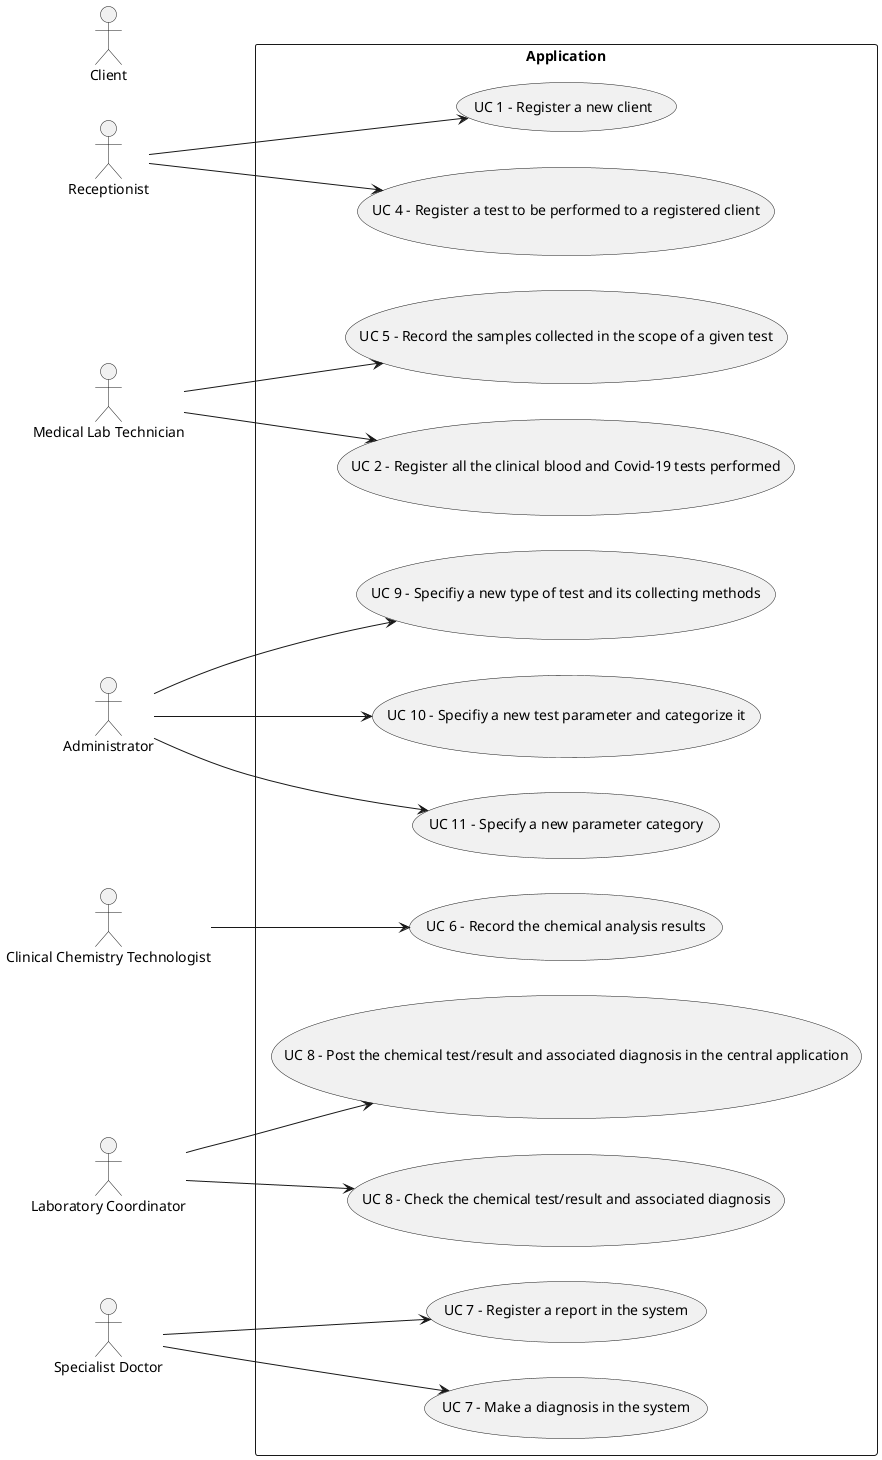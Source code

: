 @startuml

left to right direction
skinparam packageStyle rectangle
actor Receptionist
actor "Medical Lab Technician" as MLT
actor Administrator
actor "Clinical Chemistry Technologist" as CCT
actor "Laboratory Coordinator" as LC
actor "Specialist Doctor" as SD
actor Client



rectangle Application {
Receptionist --> (UC 1 - Register a new client)
MLT --> (UC 2 - Register all the clinical blood and Covid-19 tests performed)
Receptionist --> (UC 4 - Register a test to be performed to a registered client)
MLT --> (UC 5 - Record the samples collected in the scope of a given test)
CCT --> (UC 6 - Record the chemical analysis results)
SD --> (UC 7 - Make a diagnosis in the system)
SD --> (UC 7 - Register a report in the system)
LC --> (UC 8 - Check the chemical test/result and associated diagnosis)
LC --> (UC 8 - Post the chemical test/result and associated diagnosis in the central application)
Administrator --> (UC 9 - Specifiy a new type of test and its collecting methods)
Administrator --> (UC 10 - Specifiy a new test parameter and categorize it)
Administrator --> (UC 11 - Specify a new parameter category)

}


@enduml